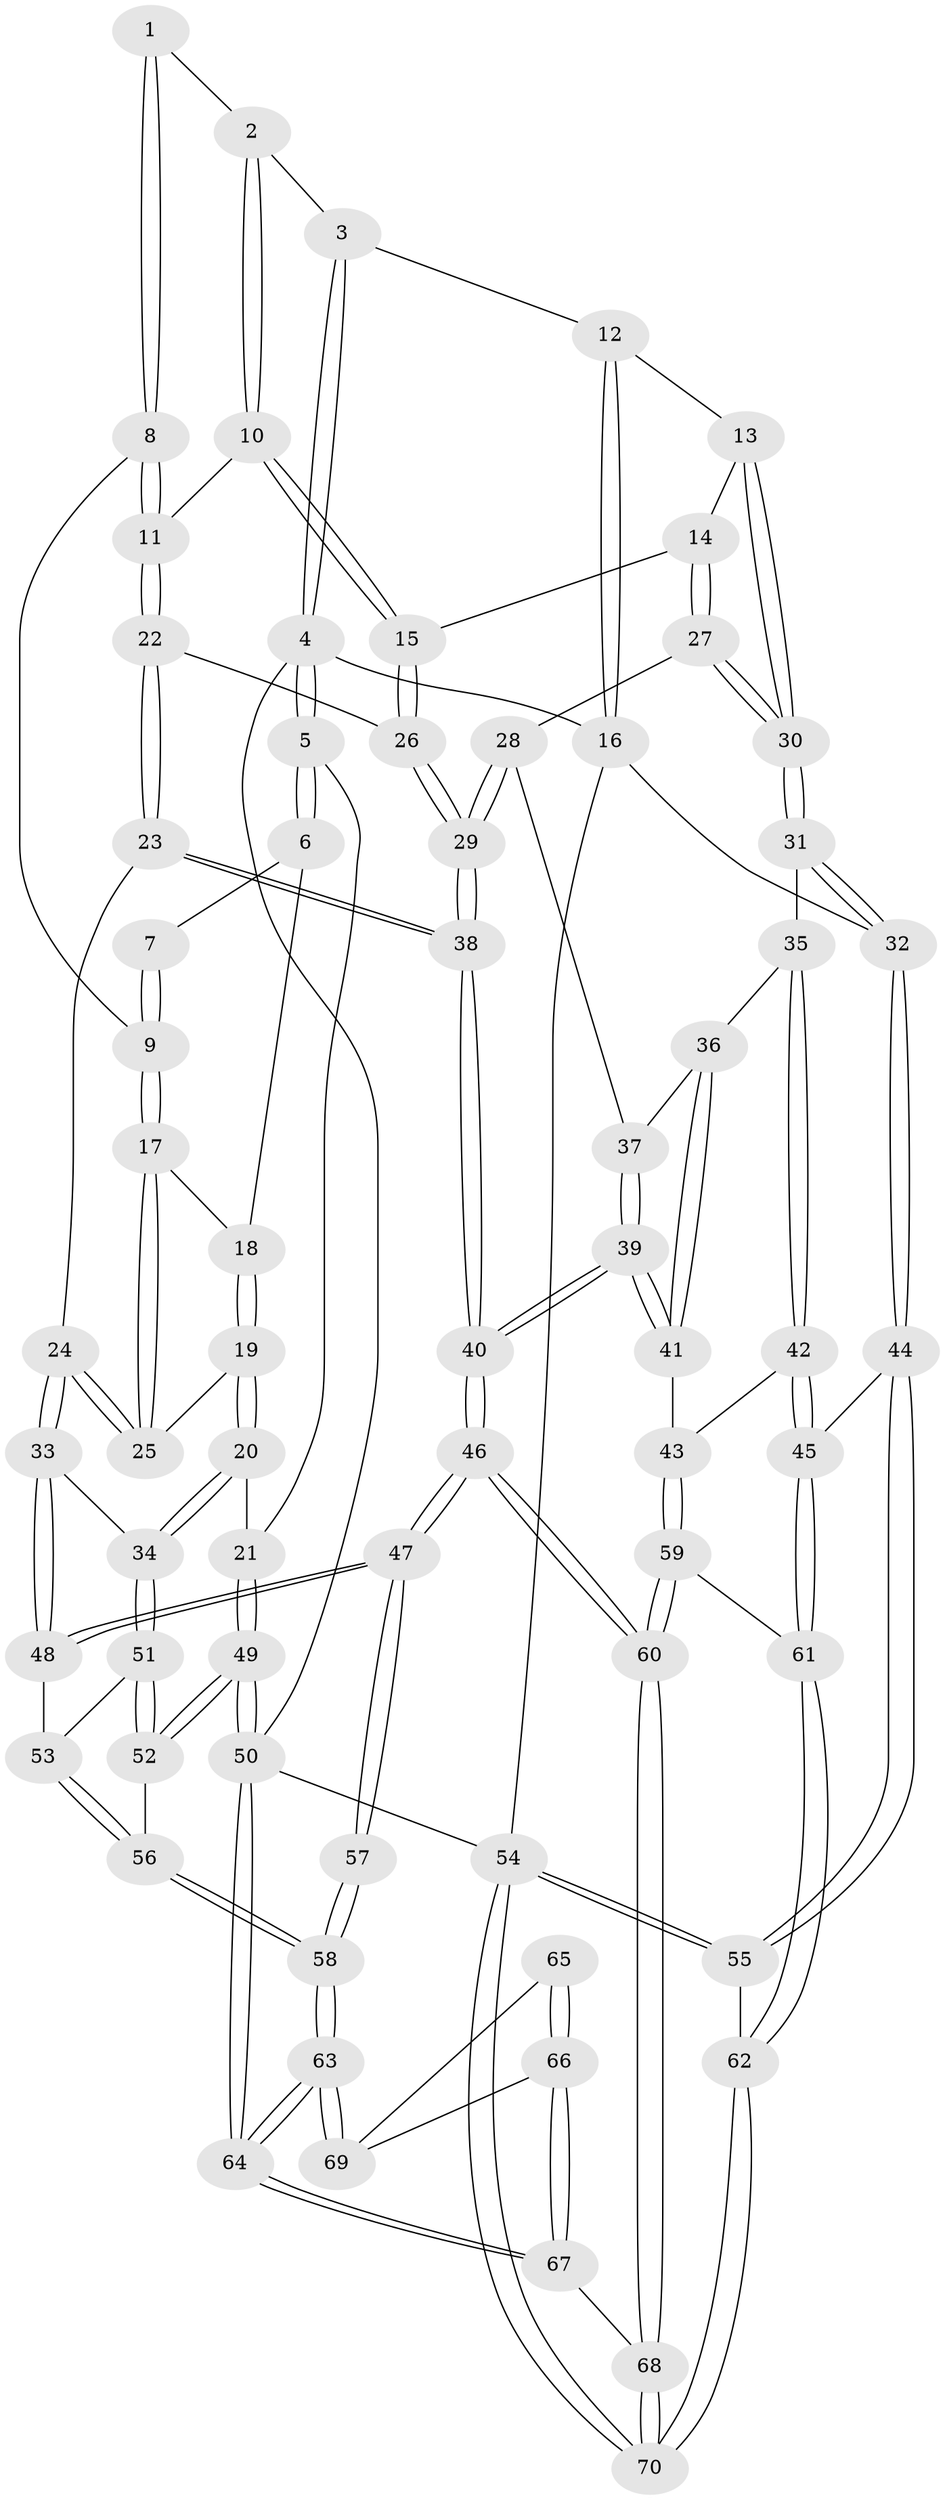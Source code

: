 // coarse degree distribution, {3: 0.17073170731707318, 4: 0.5365853658536586, 5: 0.12195121951219512, 6: 0.14634146341463414, 2: 0.024390243902439025}
// Generated by graph-tools (version 1.1) at 2025/42/03/06/25 10:42:33]
// undirected, 70 vertices, 172 edges
graph export_dot {
graph [start="1"]
  node [color=gray90,style=filled];
  1 [pos="+0.37261570271181865+0.030089257368332307"];
  2 [pos="+0.4771644638247406+0"];
  3 [pos="+0.504146331929082+0"];
  4 [pos="+0+0"];
  5 [pos="+0+0.06375986362767194"];
  6 [pos="+0.18639058488552673+0.13384439105790885"];
  7 [pos="+0.3210843781929646+0.06061288419341702"];
  8 [pos="+0.31370342482776103+0.291042013641328"];
  9 [pos="+0.28863235941947424+0.2914488242802435"];
  10 [pos="+0.436694456408948+0.23380006429651404"];
  11 [pos="+0.3530638785617469+0.30262882989272943"];
  12 [pos="+0.6489563146691538+0"];
  13 [pos="+0.696995416141469+0.25153479129376793"];
  14 [pos="+0.689365946884026+0.25685755061626003"];
  15 [pos="+0.5283339976530024+0.32232019834875114"];
  16 [pos="+1+0"];
  17 [pos="+0.2798603565078452+0.29209338082654823"];
  18 [pos="+0.23444956485228197+0.2517447893806659"];
  19 [pos="+0.08121882760017285+0.342976632495167"];
  20 [pos="+0+0.30944364890738335"];
  21 [pos="+0+0.23250835455850324"];
  22 [pos="+0.37449269910057875+0.34547494472177"];
  23 [pos="+0.2707395806437371+0.4804823534713889"];
  24 [pos="+0.23316304568477764+0.4710066376499902"];
  25 [pos="+0.21445836484046973+0.4185934954327667"];
  26 [pos="+0.47141329307568036+0.4246241925412996"];
  27 [pos="+0.5914475649215883+0.45753210231091906"];
  28 [pos="+0.5886275969287246+0.461963825036687"];
  29 [pos="+0.483421075278346+0.5298918833573417"];
  30 [pos="+0.81957694172284+0.3637911843452494"];
  31 [pos="+0.8425366610586744+0.383132182349473"];
  32 [pos="+1+0.3648512762571018"];
  33 [pos="+0.22381024637113608+0.4805533789792768"];
  34 [pos="+0.10140251582037947+0.5381958315182235"];
  35 [pos="+0.8202130906700019+0.4224867537401344"];
  36 [pos="+0.7843117231104053+0.45501825100380733"];
  37 [pos="+0.7343262216726841+0.4771865103997027"];
  38 [pos="+0.4653508702380366+0.5953856127475711"];
  39 [pos="+0.5622857776311209+0.6408543481045796"];
  40 [pos="+0.4821344550598044+0.6693212318196575"];
  41 [pos="+0.7316295907724579+0.627681285233751"];
  42 [pos="+0.8393678024191079+0.5836358712156922"];
  43 [pos="+0.7796147027443561+0.6564934827509646"];
  44 [pos="+1+0.5590067885599652"];
  45 [pos="+0.9428050011814093+0.6531622116836296"];
  46 [pos="+0.48180862286768544+0.6706910484888085"];
  47 [pos="+0.45432534127365+0.6801381160223838"];
  48 [pos="+0.21619248657312543+0.6330608913232884"];
  49 [pos="+0+0.6778244416116214"];
  50 [pos="+0+1"];
  51 [pos="+0.09932126092786926+0.5458954871109891"];
  52 [pos="+0.037810916910742724+0.6303366105089088"];
  53 [pos="+0.1951787459477288+0.6440767156207777"];
  54 [pos="+1+1"];
  55 [pos="+1+0.8709277820519086"];
  56 [pos="+0.14279201088179944+0.7275157044761287"];
  57 [pos="+0.29268987928978607+0.7856094269283531"];
  58 [pos="+0.15656711384888528+0.8029398571064892"];
  59 [pos="+0.8307895523424482+0.7626209516053186"];
  60 [pos="+0.5484767939044367+0.8069711091574191"];
  61 [pos="+0.8386638731539511+0.7662366503357915"];
  62 [pos="+0.8414338585114485+0.7716903678099788"];
  63 [pos="+0+1"];
  64 [pos="+0+1"];
  65 [pos="+0.2955051973275493+0.8021853103833341"];
  66 [pos="+0.4630120732305229+1"];
  67 [pos="+0.5542386441600338+1"];
  68 [pos="+0.5620257170572831+1"];
  69 [pos="+0.30165756282030026+0.9072073280229611"];
  70 [pos="+0.8726354303681466+1"];
  1 -- 2;
  1 -- 8;
  1 -- 8;
  2 -- 3;
  2 -- 10;
  2 -- 10;
  3 -- 4;
  3 -- 4;
  3 -- 12;
  4 -- 5;
  4 -- 5;
  4 -- 16;
  4 -- 50;
  5 -- 6;
  5 -- 6;
  5 -- 21;
  6 -- 7;
  6 -- 18;
  7 -- 9;
  7 -- 9;
  8 -- 9;
  8 -- 11;
  8 -- 11;
  9 -- 17;
  9 -- 17;
  10 -- 11;
  10 -- 15;
  10 -- 15;
  11 -- 22;
  11 -- 22;
  12 -- 13;
  12 -- 16;
  12 -- 16;
  13 -- 14;
  13 -- 30;
  13 -- 30;
  14 -- 15;
  14 -- 27;
  14 -- 27;
  15 -- 26;
  15 -- 26;
  16 -- 32;
  16 -- 54;
  17 -- 18;
  17 -- 25;
  17 -- 25;
  18 -- 19;
  18 -- 19;
  19 -- 20;
  19 -- 20;
  19 -- 25;
  20 -- 21;
  20 -- 34;
  20 -- 34;
  21 -- 49;
  21 -- 49;
  22 -- 23;
  22 -- 23;
  22 -- 26;
  23 -- 24;
  23 -- 38;
  23 -- 38;
  24 -- 25;
  24 -- 25;
  24 -- 33;
  24 -- 33;
  26 -- 29;
  26 -- 29;
  27 -- 28;
  27 -- 30;
  27 -- 30;
  28 -- 29;
  28 -- 29;
  28 -- 37;
  29 -- 38;
  29 -- 38;
  30 -- 31;
  30 -- 31;
  31 -- 32;
  31 -- 32;
  31 -- 35;
  32 -- 44;
  32 -- 44;
  33 -- 34;
  33 -- 48;
  33 -- 48;
  34 -- 51;
  34 -- 51;
  35 -- 36;
  35 -- 42;
  35 -- 42;
  36 -- 37;
  36 -- 41;
  36 -- 41;
  37 -- 39;
  37 -- 39;
  38 -- 40;
  38 -- 40;
  39 -- 40;
  39 -- 40;
  39 -- 41;
  39 -- 41;
  40 -- 46;
  40 -- 46;
  41 -- 43;
  42 -- 43;
  42 -- 45;
  42 -- 45;
  43 -- 59;
  43 -- 59;
  44 -- 45;
  44 -- 55;
  44 -- 55;
  45 -- 61;
  45 -- 61;
  46 -- 47;
  46 -- 47;
  46 -- 60;
  46 -- 60;
  47 -- 48;
  47 -- 48;
  47 -- 57;
  47 -- 57;
  48 -- 53;
  49 -- 50;
  49 -- 50;
  49 -- 52;
  49 -- 52;
  50 -- 64;
  50 -- 64;
  50 -- 54;
  51 -- 52;
  51 -- 52;
  51 -- 53;
  52 -- 56;
  53 -- 56;
  53 -- 56;
  54 -- 55;
  54 -- 55;
  54 -- 70;
  54 -- 70;
  55 -- 62;
  56 -- 58;
  56 -- 58;
  57 -- 58;
  57 -- 58;
  58 -- 63;
  58 -- 63;
  59 -- 60;
  59 -- 60;
  59 -- 61;
  60 -- 68;
  60 -- 68;
  61 -- 62;
  61 -- 62;
  62 -- 70;
  62 -- 70;
  63 -- 64;
  63 -- 64;
  63 -- 69;
  63 -- 69;
  64 -- 67;
  64 -- 67;
  65 -- 66;
  65 -- 66;
  65 -- 69;
  66 -- 67;
  66 -- 67;
  66 -- 69;
  67 -- 68;
  68 -- 70;
  68 -- 70;
}
